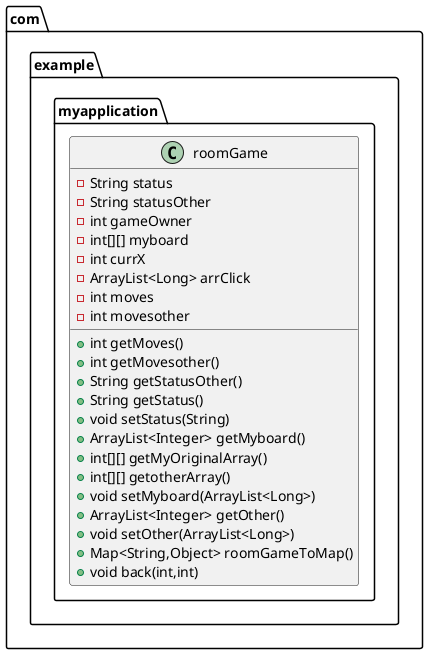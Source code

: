 @startuml
class com.example.myapplication.roomGame {
- String status
- String statusOther
- int gameOwner
- int[][] myboard
- int currX
- ArrayList<Long> arrClick
- int moves
- int movesother
+ int getMoves()
+ int getMovesother()
+ String getStatusOther()
+ String getStatus()
+ void setStatus(String)
+ ArrayList<Integer> getMyboard()
+ int[][] getMyOriginalArray()
+ int[][] getotherArray()
+ void setMyboard(ArrayList<Long>)
+ ArrayList<Integer> getOther()
+ void setOther(ArrayList<Long>)
+ Map<String,Object> roomGameToMap()
+ void back(int,int)
}


@enduml